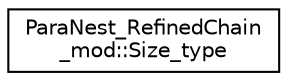 digraph "Graphical Class Hierarchy"
{
 // LATEX_PDF_SIZE
  edge [fontname="Helvetica",fontsize="10",labelfontname="Helvetica",labelfontsize="10"];
  node [fontname="Helvetica",fontsize="10",shape=record];
  rankdir="LR";
  Node0 [label="ParaNest_RefinedChain\l_mod::Size_type",height=0.2,width=0.4,color="black", fillcolor="white", style="filled",URL="$structParaNest__RefinedChain__mod_1_1Size__type.html",tooltip=" "];
}
